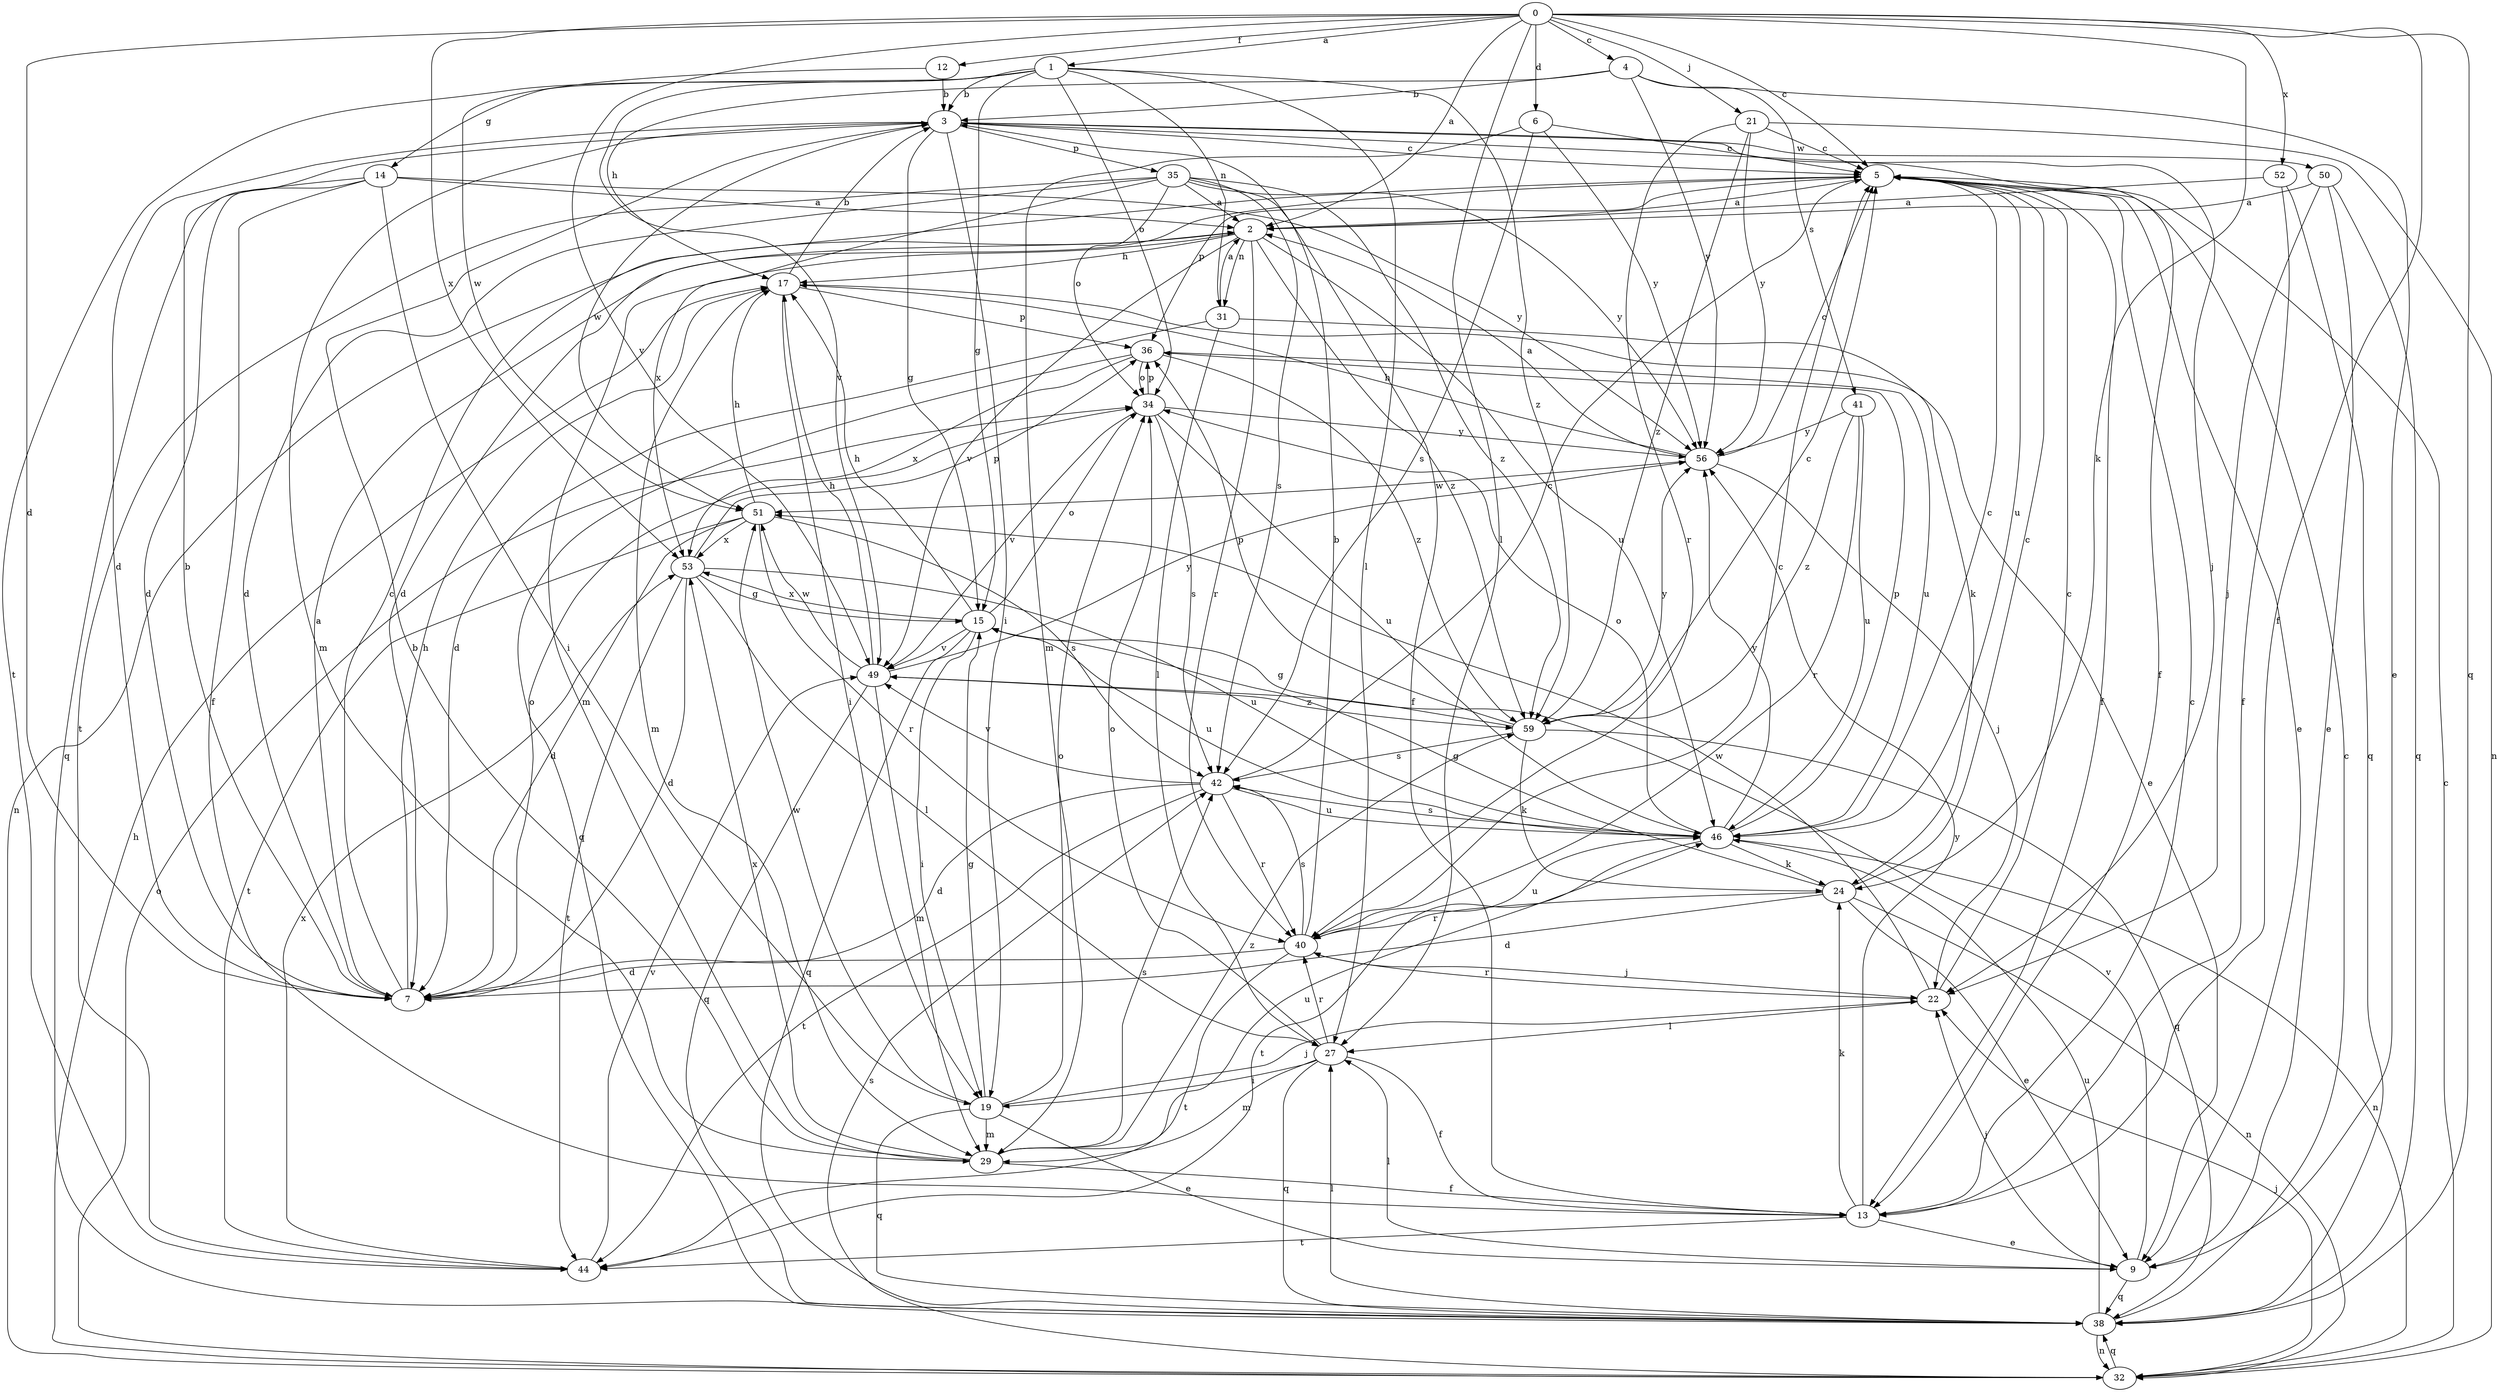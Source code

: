 strict digraph  {
0;
1;
2;
3;
4;
5;
6;
7;
9;
12;
13;
14;
15;
17;
19;
21;
22;
24;
27;
29;
31;
32;
34;
35;
36;
38;
40;
41;
42;
44;
46;
49;
50;
51;
52;
53;
56;
59;
0 -> 1  [label=a];
0 -> 2  [label=a];
0 -> 4  [label=c];
0 -> 5  [label=c];
0 -> 6  [label=d];
0 -> 7  [label=d];
0 -> 12  [label=f];
0 -> 13  [label=f];
0 -> 21  [label=j];
0 -> 24  [label=k];
0 -> 27  [label=l];
0 -> 38  [label=q];
0 -> 49  [label=v];
0 -> 52  [label=x];
0 -> 53  [label=x];
1 -> 3  [label=b];
1 -> 14  [label=g];
1 -> 15  [label=g];
1 -> 27  [label=l];
1 -> 31  [label=n];
1 -> 34  [label=o];
1 -> 44  [label=t];
1 -> 49  [label=v];
1 -> 59  [label=z];
2 -> 17  [label=h];
2 -> 29  [label=m];
2 -> 31  [label=n];
2 -> 32  [label=n];
2 -> 40  [label=r];
2 -> 46  [label=u];
2 -> 49  [label=v];
2 -> 59  [label=z];
3 -> 5  [label=c];
3 -> 7  [label=d];
3 -> 13  [label=f];
3 -> 15  [label=g];
3 -> 19  [label=i];
3 -> 22  [label=j];
3 -> 29  [label=m];
3 -> 35  [label=p];
3 -> 50  [label=w];
3 -> 51  [label=w];
4 -> 3  [label=b];
4 -> 9  [label=e];
4 -> 17  [label=h];
4 -> 41  [label=s];
4 -> 56  [label=y];
5 -> 2  [label=a];
5 -> 7  [label=d];
5 -> 9  [label=e];
5 -> 13  [label=f];
5 -> 36  [label=p];
5 -> 46  [label=u];
6 -> 5  [label=c];
6 -> 29  [label=m];
6 -> 42  [label=s];
6 -> 56  [label=y];
7 -> 2  [label=a];
7 -> 3  [label=b];
7 -> 5  [label=c];
7 -> 17  [label=h];
7 -> 34  [label=o];
9 -> 22  [label=j];
9 -> 27  [label=l];
9 -> 38  [label=q];
9 -> 49  [label=v];
12 -> 3  [label=b];
12 -> 51  [label=w];
13 -> 5  [label=c];
13 -> 9  [label=e];
13 -> 24  [label=k];
13 -> 44  [label=t];
13 -> 56  [label=y];
14 -> 2  [label=a];
14 -> 7  [label=d];
14 -> 13  [label=f];
14 -> 19  [label=i];
14 -> 38  [label=q];
14 -> 56  [label=y];
15 -> 17  [label=h];
15 -> 19  [label=i];
15 -> 34  [label=o];
15 -> 38  [label=q];
15 -> 46  [label=u];
15 -> 49  [label=v];
15 -> 53  [label=x];
17 -> 3  [label=b];
17 -> 9  [label=e];
17 -> 19  [label=i];
17 -> 29  [label=m];
17 -> 36  [label=p];
19 -> 9  [label=e];
19 -> 15  [label=g];
19 -> 22  [label=j];
19 -> 29  [label=m];
19 -> 34  [label=o];
19 -> 38  [label=q];
19 -> 51  [label=w];
21 -> 5  [label=c];
21 -> 32  [label=n];
21 -> 40  [label=r];
21 -> 56  [label=y];
21 -> 59  [label=z];
22 -> 5  [label=c];
22 -> 27  [label=l];
22 -> 40  [label=r];
22 -> 51  [label=w];
24 -> 5  [label=c];
24 -> 7  [label=d];
24 -> 9  [label=e];
24 -> 15  [label=g];
24 -> 32  [label=n];
24 -> 40  [label=r];
27 -> 13  [label=f];
27 -> 19  [label=i];
27 -> 29  [label=m];
27 -> 34  [label=o];
27 -> 38  [label=q];
27 -> 40  [label=r];
29 -> 3  [label=b];
29 -> 13  [label=f];
29 -> 42  [label=s];
29 -> 46  [label=u];
29 -> 53  [label=x];
29 -> 59  [label=z];
31 -> 2  [label=a];
31 -> 7  [label=d];
31 -> 24  [label=k];
31 -> 27  [label=l];
32 -> 5  [label=c];
32 -> 17  [label=h];
32 -> 22  [label=j];
32 -> 34  [label=o];
32 -> 38  [label=q];
32 -> 42  [label=s];
34 -> 36  [label=p];
34 -> 42  [label=s];
34 -> 46  [label=u];
34 -> 49  [label=v];
34 -> 56  [label=y];
35 -> 2  [label=a];
35 -> 7  [label=d];
35 -> 13  [label=f];
35 -> 34  [label=o];
35 -> 42  [label=s];
35 -> 44  [label=t];
35 -> 53  [label=x];
35 -> 56  [label=y];
35 -> 59  [label=z];
36 -> 34  [label=o];
36 -> 38  [label=q];
36 -> 46  [label=u];
36 -> 53  [label=x];
36 -> 59  [label=z];
38 -> 5  [label=c];
38 -> 27  [label=l];
38 -> 32  [label=n];
38 -> 46  [label=u];
40 -> 3  [label=b];
40 -> 5  [label=c];
40 -> 7  [label=d];
40 -> 22  [label=j];
40 -> 42  [label=s];
40 -> 44  [label=t];
40 -> 46  [label=u];
41 -> 40  [label=r];
41 -> 46  [label=u];
41 -> 56  [label=y];
41 -> 59  [label=z];
42 -> 5  [label=c];
42 -> 7  [label=d];
42 -> 40  [label=r];
42 -> 44  [label=t];
42 -> 46  [label=u];
42 -> 49  [label=v];
44 -> 49  [label=v];
44 -> 53  [label=x];
46 -> 5  [label=c];
46 -> 24  [label=k];
46 -> 32  [label=n];
46 -> 34  [label=o];
46 -> 36  [label=p];
46 -> 42  [label=s];
46 -> 44  [label=t];
46 -> 56  [label=y];
49 -> 17  [label=h];
49 -> 29  [label=m];
49 -> 38  [label=q];
49 -> 51  [label=w];
49 -> 56  [label=y];
49 -> 59  [label=z];
50 -> 2  [label=a];
50 -> 9  [label=e];
50 -> 22  [label=j];
50 -> 38  [label=q];
51 -> 7  [label=d];
51 -> 17  [label=h];
51 -> 40  [label=r];
51 -> 42  [label=s];
51 -> 44  [label=t];
51 -> 53  [label=x];
52 -> 2  [label=a];
52 -> 13  [label=f];
52 -> 38  [label=q];
53 -> 7  [label=d];
53 -> 15  [label=g];
53 -> 27  [label=l];
53 -> 36  [label=p];
53 -> 44  [label=t];
53 -> 46  [label=u];
56 -> 2  [label=a];
56 -> 5  [label=c];
56 -> 17  [label=h];
56 -> 22  [label=j];
56 -> 51  [label=w];
59 -> 5  [label=c];
59 -> 15  [label=g];
59 -> 24  [label=k];
59 -> 36  [label=p];
59 -> 38  [label=q];
59 -> 42  [label=s];
59 -> 56  [label=y];
}
